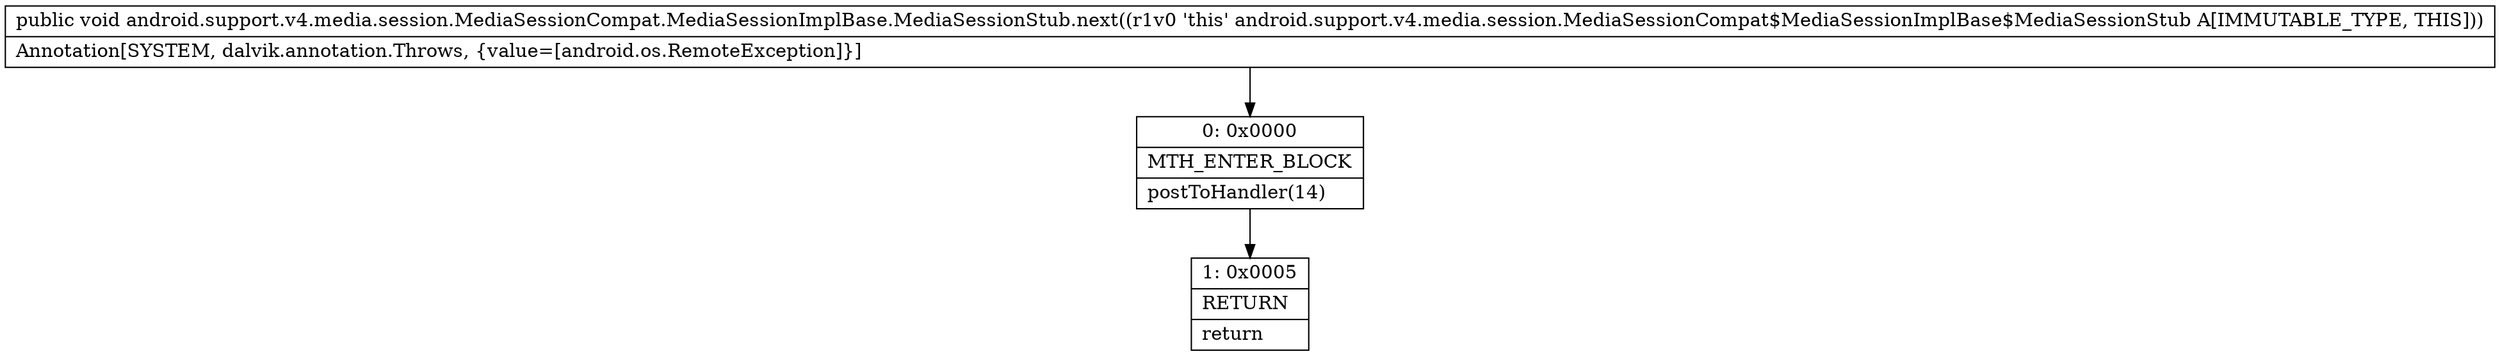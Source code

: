 digraph "CFG forandroid.support.v4.media.session.MediaSessionCompat.MediaSessionImplBase.MediaSessionStub.next()V" {
Node_0 [shape=record,label="{0\:\ 0x0000|MTH_ENTER_BLOCK\l|postToHandler(14)\l}"];
Node_1 [shape=record,label="{1\:\ 0x0005|RETURN\l|return\l}"];
MethodNode[shape=record,label="{public void android.support.v4.media.session.MediaSessionCompat.MediaSessionImplBase.MediaSessionStub.next((r1v0 'this' android.support.v4.media.session.MediaSessionCompat$MediaSessionImplBase$MediaSessionStub A[IMMUTABLE_TYPE, THIS]))  | Annotation[SYSTEM, dalvik.annotation.Throws, \{value=[android.os.RemoteException]\}]\l}"];
MethodNode -> Node_0;
Node_0 -> Node_1;
}

